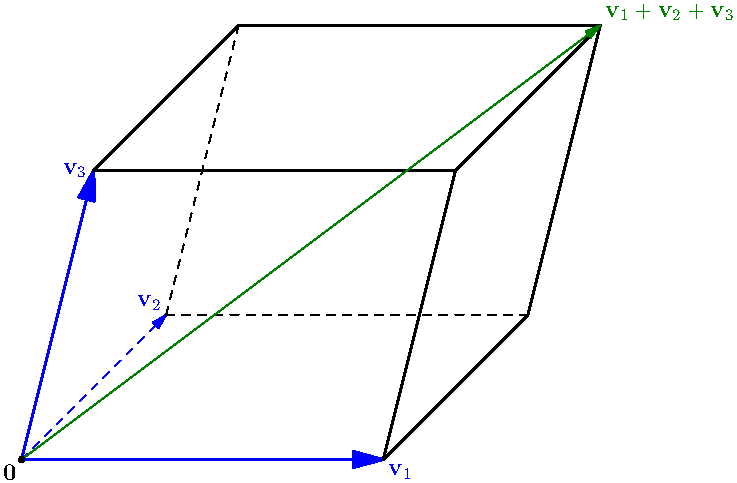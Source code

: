 // Asymptote code to draw a 2D representation of a parallelepiped

size(13cm);

// Define the vectors for the edges of the parallelepiped
pair A = (0, 0);         // Origin
pair B = (5, 0);         // Vector along one axis
pair C = (2, 2);         // Vector along another axis
pair D = B + C;          // Diagonal from the origin (opposite corner)

// Draw the edges
draw(A -- B, blue+1bp, EndArrow); // Base edge
draw(A -- C, blue+dashed, EndArrow); // Side edge
draw(B -- D, black+1bp); // Diagonal top edge
draw(C -- D, dashed); // Diagonal side edge

// Draw the dashed edges for the parallelepiped's depth
pair E = (1, 4);         // Vector for depth along one side
pair F = B + E;          // Top edge from B
pair G = C + E;          // Side depth from C
pair H = D + E;          // Opposite corner depth

// Draw the visible depth edges
draw(A -- E, blue+1bp, EndArrow);    // Depth from origin
draw(B -- F, black+1bp);    // Depth from B
draw(C -- G, dashed);    // Depth from C
draw(D -- H, black+1bp);    // Depth from D

// Draw the remaining edges connecting the depths
draw(E -- F, black+1bp);
draw(E -- G, black+1bp);
draw(F -- H, black+1bp);
draw(G -- H, black+1bp);
draw(A--H, deepgreen, EndArrow);

// Label the vertices
dot("$\mathbf{0}$", A, SW);
label("$\mathbf{v}_1$", B, SE, blue);
label("$\mathbf{v}_2$", C, dir(135), blue);
label("$\mathbf{v}_3$", E, W, blue);
label("$\mathbf{v}_1+\mathbf{v}_2+\mathbf{v}_3$", H, dir(45), deepgreen);
